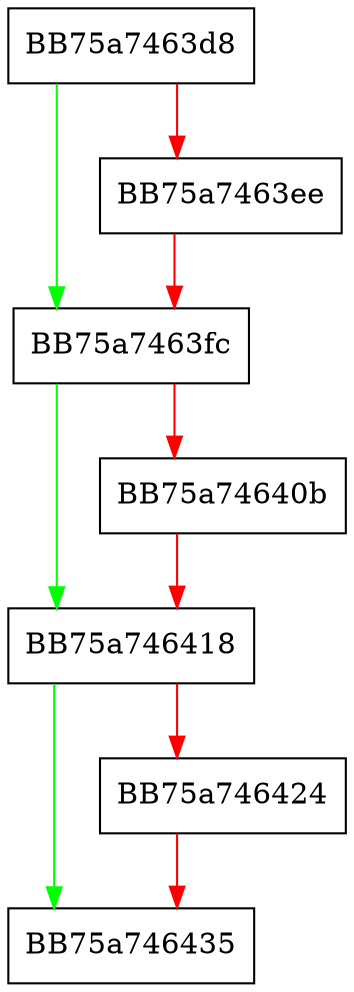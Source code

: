 digraph ShutdownScavengerTask {
  node [shape="box"];
  graph [splines=ortho];
  BB75a7463d8 -> BB75a7463fc [color="green"];
  BB75a7463d8 -> BB75a7463ee [color="red"];
  BB75a7463ee -> BB75a7463fc [color="red"];
  BB75a7463fc -> BB75a746418 [color="green"];
  BB75a7463fc -> BB75a74640b [color="red"];
  BB75a74640b -> BB75a746418 [color="red"];
  BB75a746418 -> BB75a746435 [color="green"];
  BB75a746418 -> BB75a746424 [color="red"];
  BB75a746424 -> BB75a746435 [color="red"];
}